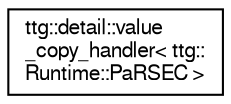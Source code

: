 digraph "Graphical Class Hierarchy"
{
 // LATEX_PDF_SIZE
  edge [fontname="FreeSans",fontsize="10",labelfontname="FreeSans",labelfontsize="10"];
  node [fontname="FreeSans",fontsize="10",shape=record];
  rankdir="LR";
  Node0 [label="ttg::detail::value\l_copy_handler\< ttg::\lRuntime::PaRSEC \>",height=0.2,width=0.4,color="black", fillcolor="white", style="filled",URL="$structttg_1_1detail_1_1value__copy__handler_3_01ttg_1_1_runtime_1_1_pa_r_s_e_c_01_4.html",tooltip=" "];
}
